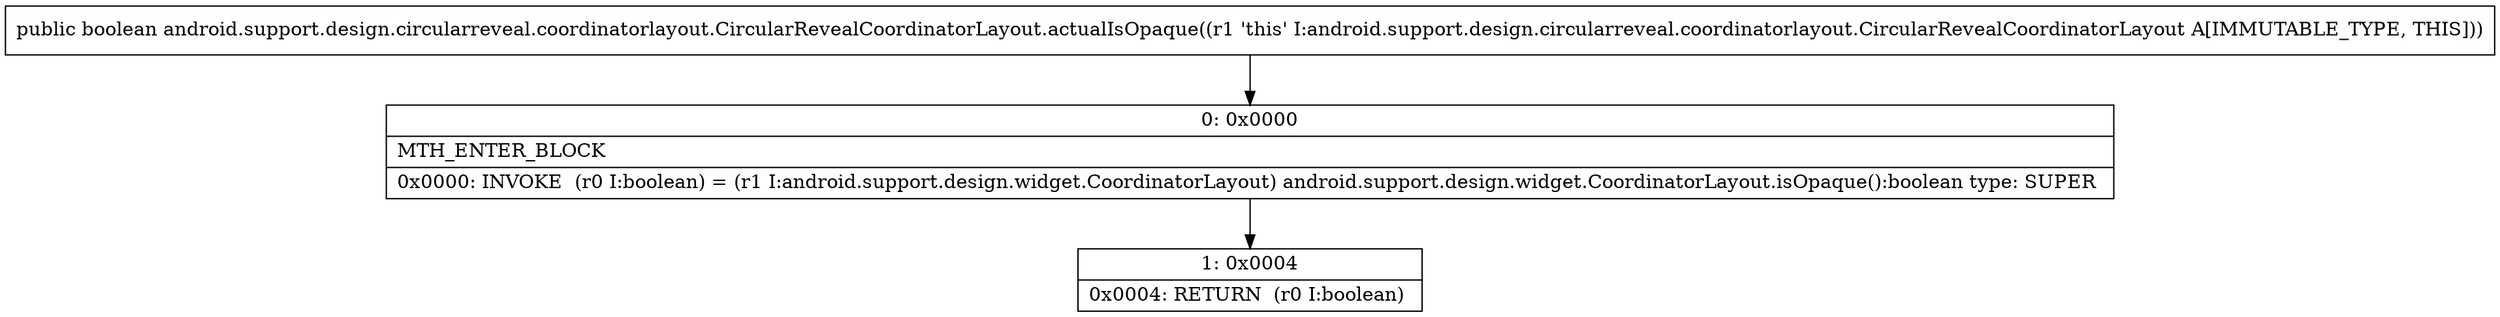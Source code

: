 digraph "CFG forandroid.support.design.circularreveal.coordinatorlayout.CircularRevealCoordinatorLayout.actualIsOpaque()Z" {
Node_0 [shape=record,label="{0\:\ 0x0000|MTH_ENTER_BLOCK\l|0x0000: INVOKE  (r0 I:boolean) = (r1 I:android.support.design.widget.CoordinatorLayout) android.support.design.widget.CoordinatorLayout.isOpaque():boolean type: SUPER \l}"];
Node_1 [shape=record,label="{1\:\ 0x0004|0x0004: RETURN  (r0 I:boolean) \l}"];
MethodNode[shape=record,label="{public boolean android.support.design.circularreveal.coordinatorlayout.CircularRevealCoordinatorLayout.actualIsOpaque((r1 'this' I:android.support.design.circularreveal.coordinatorlayout.CircularRevealCoordinatorLayout A[IMMUTABLE_TYPE, THIS])) }"];
MethodNode -> Node_0;
Node_0 -> Node_1;
}

